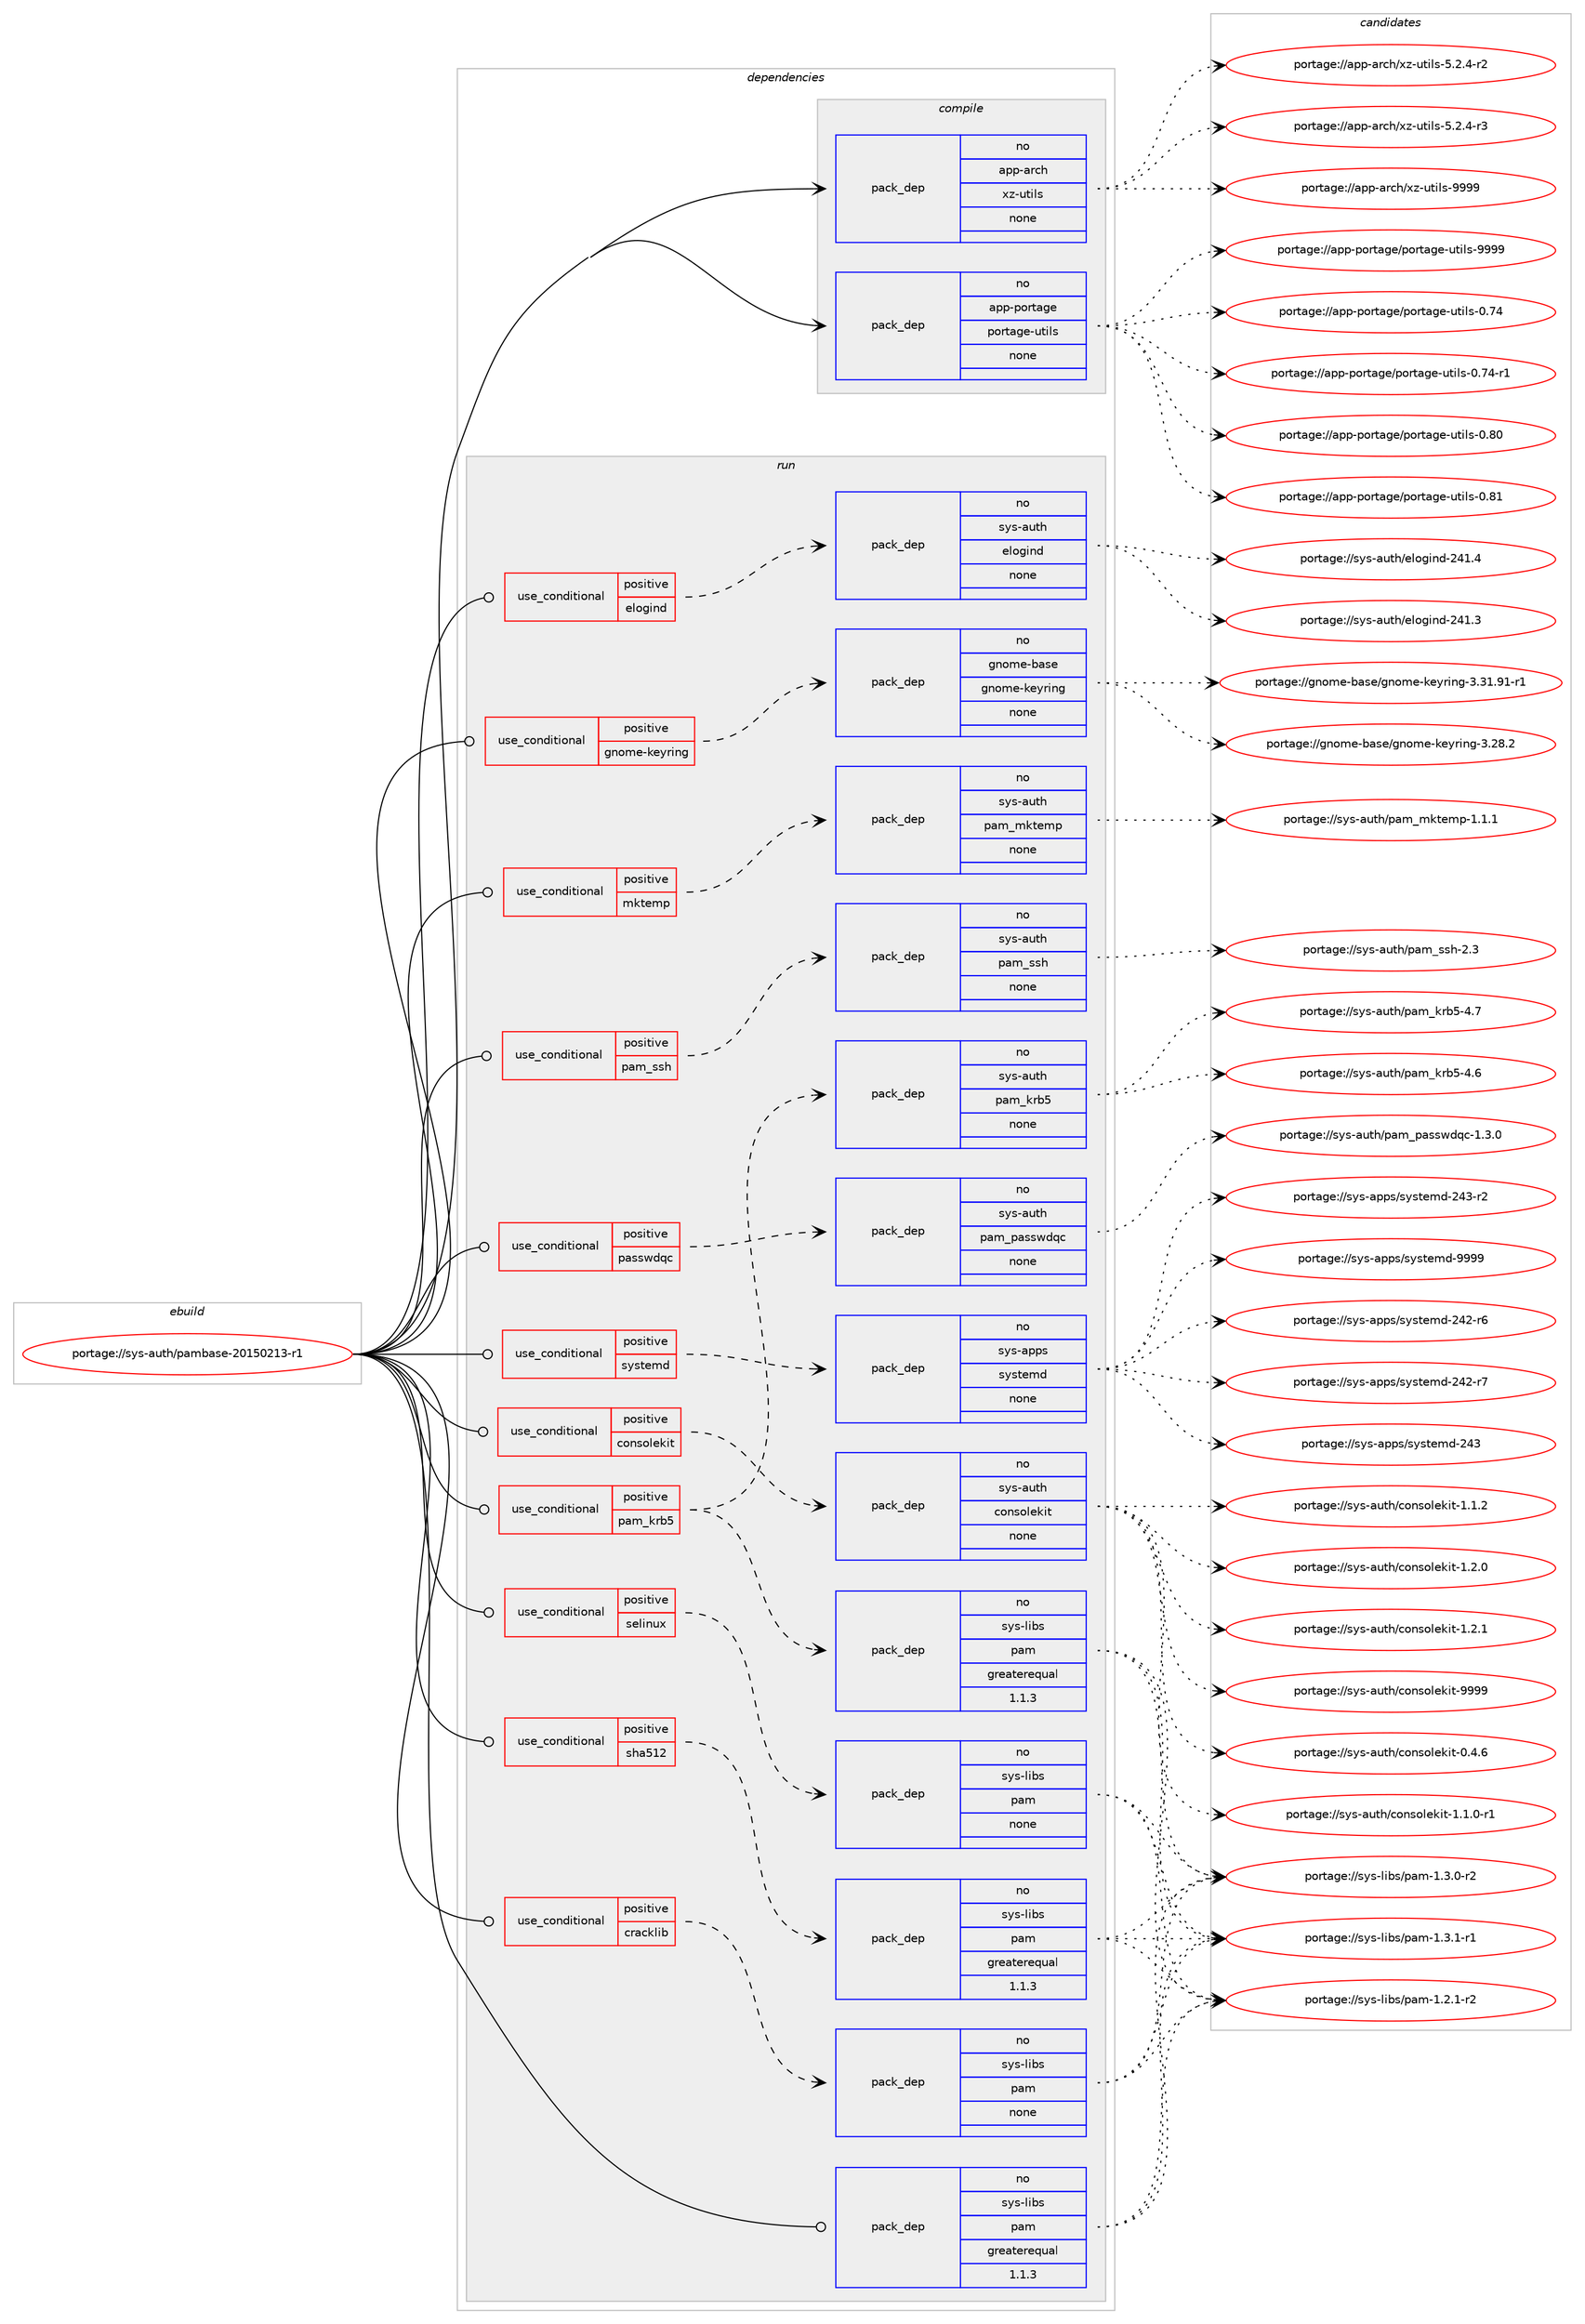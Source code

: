 digraph prolog {

# *************
# Graph options
# *************

newrank=true;
concentrate=true;
compound=true;
graph [rankdir=LR,fontname=Helvetica,fontsize=10,ranksep=1.5];#, ranksep=2.5, nodesep=0.2];
edge  [arrowhead=vee];
node  [fontname=Helvetica,fontsize=10];

# **********
# The ebuild
# **********

subgraph cluster_leftcol {
color=gray;
rank=same;
label=<<i>ebuild</i>>;
id [label="portage://sys-auth/pambase-20150213-r1", color=red, width=4, href="../sys-auth/pambase-20150213-r1.svg"];
}

# ****************
# The dependencies
# ****************

subgraph cluster_midcol {
color=gray;
label=<<i>dependencies</i>>;
subgraph cluster_compile {
fillcolor="#eeeeee";
style=filled;
label=<<i>compile</i>>;
subgraph pack305952 {
dependency413410 [label=<<TABLE BORDER="0" CELLBORDER="1" CELLSPACING="0" CELLPADDING="4" WIDTH="220"><TR><TD ROWSPAN="6" CELLPADDING="30">pack_dep</TD></TR><TR><TD WIDTH="110">no</TD></TR><TR><TD>app-arch</TD></TR><TR><TD>xz-utils</TD></TR><TR><TD>none</TD></TR><TR><TD></TD></TR></TABLE>>, shape=none, color=blue];
}
id:e -> dependency413410:w [weight=20,style="solid",arrowhead="vee"];
subgraph pack305953 {
dependency413411 [label=<<TABLE BORDER="0" CELLBORDER="1" CELLSPACING="0" CELLPADDING="4" WIDTH="220"><TR><TD ROWSPAN="6" CELLPADDING="30">pack_dep</TD></TR><TR><TD WIDTH="110">no</TD></TR><TR><TD>app-portage</TD></TR><TR><TD>portage-utils</TD></TR><TR><TD>none</TD></TR><TR><TD></TD></TR></TABLE>>, shape=none, color=blue];
}
id:e -> dependency413411:w [weight=20,style="solid",arrowhead="vee"];
}
subgraph cluster_compileandrun {
fillcolor="#eeeeee";
style=filled;
label=<<i>compile and run</i>>;
}
subgraph cluster_run {
fillcolor="#eeeeee";
style=filled;
label=<<i>run</i>>;
subgraph cond100545 {
dependency413412 [label=<<TABLE BORDER="0" CELLBORDER="1" CELLSPACING="0" CELLPADDING="4"><TR><TD ROWSPAN="3" CELLPADDING="10">use_conditional</TD></TR><TR><TD>positive</TD></TR><TR><TD>consolekit</TD></TR></TABLE>>, shape=none, color=red];
subgraph pack305954 {
dependency413413 [label=<<TABLE BORDER="0" CELLBORDER="1" CELLSPACING="0" CELLPADDING="4" WIDTH="220"><TR><TD ROWSPAN="6" CELLPADDING="30">pack_dep</TD></TR><TR><TD WIDTH="110">no</TD></TR><TR><TD>sys-auth</TD></TR><TR><TD>consolekit</TD></TR><TR><TD>none</TD></TR><TR><TD></TD></TR></TABLE>>, shape=none, color=blue];
}
dependency413412:e -> dependency413413:w [weight=20,style="dashed",arrowhead="vee"];
}
id:e -> dependency413412:w [weight=20,style="solid",arrowhead="odot"];
subgraph cond100546 {
dependency413414 [label=<<TABLE BORDER="0" CELLBORDER="1" CELLSPACING="0" CELLPADDING="4"><TR><TD ROWSPAN="3" CELLPADDING="10">use_conditional</TD></TR><TR><TD>positive</TD></TR><TR><TD>cracklib</TD></TR></TABLE>>, shape=none, color=red];
subgraph pack305955 {
dependency413415 [label=<<TABLE BORDER="0" CELLBORDER="1" CELLSPACING="0" CELLPADDING="4" WIDTH="220"><TR><TD ROWSPAN="6" CELLPADDING="30">pack_dep</TD></TR><TR><TD WIDTH="110">no</TD></TR><TR><TD>sys-libs</TD></TR><TR><TD>pam</TD></TR><TR><TD>none</TD></TR><TR><TD></TD></TR></TABLE>>, shape=none, color=blue];
}
dependency413414:e -> dependency413415:w [weight=20,style="dashed",arrowhead="vee"];
}
id:e -> dependency413414:w [weight=20,style="solid",arrowhead="odot"];
subgraph cond100547 {
dependency413416 [label=<<TABLE BORDER="0" CELLBORDER="1" CELLSPACING="0" CELLPADDING="4"><TR><TD ROWSPAN="3" CELLPADDING="10">use_conditional</TD></TR><TR><TD>positive</TD></TR><TR><TD>elogind</TD></TR></TABLE>>, shape=none, color=red];
subgraph pack305956 {
dependency413417 [label=<<TABLE BORDER="0" CELLBORDER="1" CELLSPACING="0" CELLPADDING="4" WIDTH="220"><TR><TD ROWSPAN="6" CELLPADDING="30">pack_dep</TD></TR><TR><TD WIDTH="110">no</TD></TR><TR><TD>sys-auth</TD></TR><TR><TD>elogind</TD></TR><TR><TD>none</TD></TR><TR><TD></TD></TR></TABLE>>, shape=none, color=blue];
}
dependency413416:e -> dependency413417:w [weight=20,style="dashed",arrowhead="vee"];
}
id:e -> dependency413416:w [weight=20,style="solid",arrowhead="odot"];
subgraph cond100548 {
dependency413418 [label=<<TABLE BORDER="0" CELLBORDER="1" CELLSPACING="0" CELLPADDING="4"><TR><TD ROWSPAN="3" CELLPADDING="10">use_conditional</TD></TR><TR><TD>positive</TD></TR><TR><TD>gnome-keyring</TD></TR></TABLE>>, shape=none, color=red];
subgraph pack305957 {
dependency413419 [label=<<TABLE BORDER="0" CELLBORDER="1" CELLSPACING="0" CELLPADDING="4" WIDTH="220"><TR><TD ROWSPAN="6" CELLPADDING="30">pack_dep</TD></TR><TR><TD WIDTH="110">no</TD></TR><TR><TD>gnome-base</TD></TR><TR><TD>gnome-keyring</TD></TR><TR><TD>none</TD></TR><TR><TD></TD></TR></TABLE>>, shape=none, color=blue];
}
dependency413418:e -> dependency413419:w [weight=20,style="dashed",arrowhead="vee"];
}
id:e -> dependency413418:w [weight=20,style="solid",arrowhead="odot"];
subgraph cond100549 {
dependency413420 [label=<<TABLE BORDER="0" CELLBORDER="1" CELLSPACING="0" CELLPADDING="4"><TR><TD ROWSPAN="3" CELLPADDING="10">use_conditional</TD></TR><TR><TD>positive</TD></TR><TR><TD>mktemp</TD></TR></TABLE>>, shape=none, color=red];
subgraph pack305958 {
dependency413421 [label=<<TABLE BORDER="0" CELLBORDER="1" CELLSPACING="0" CELLPADDING="4" WIDTH="220"><TR><TD ROWSPAN="6" CELLPADDING="30">pack_dep</TD></TR><TR><TD WIDTH="110">no</TD></TR><TR><TD>sys-auth</TD></TR><TR><TD>pam_mktemp</TD></TR><TR><TD>none</TD></TR><TR><TD></TD></TR></TABLE>>, shape=none, color=blue];
}
dependency413420:e -> dependency413421:w [weight=20,style="dashed",arrowhead="vee"];
}
id:e -> dependency413420:w [weight=20,style="solid",arrowhead="odot"];
subgraph cond100550 {
dependency413422 [label=<<TABLE BORDER="0" CELLBORDER="1" CELLSPACING="0" CELLPADDING="4"><TR><TD ROWSPAN="3" CELLPADDING="10">use_conditional</TD></TR><TR><TD>positive</TD></TR><TR><TD>pam_krb5</TD></TR></TABLE>>, shape=none, color=red];
subgraph pack305959 {
dependency413423 [label=<<TABLE BORDER="0" CELLBORDER="1" CELLSPACING="0" CELLPADDING="4" WIDTH="220"><TR><TD ROWSPAN="6" CELLPADDING="30">pack_dep</TD></TR><TR><TD WIDTH="110">no</TD></TR><TR><TD>sys-libs</TD></TR><TR><TD>pam</TD></TR><TR><TD>greaterequal</TD></TR><TR><TD>1.1.3</TD></TR></TABLE>>, shape=none, color=blue];
}
dependency413422:e -> dependency413423:w [weight=20,style="dashed",arrowhead="vee"];
subgraph pack305960 {
dependency413424 [label=<<TABLE BORDER="0" CELLBORDER="1" CELLSPACING="0" CELLPADDING="4" WIDTH="220"><TR><TD ROWSPAN="6" CELLPADDING="30">pack_dep</TD></TR><TR><TD WIDTH="110">no</TD></TR><TR><TD>sys-auth</TD></TR><TR><TD>pam_krb5</TD></TR><TR><TD>none</TD></TR><TR><TD></TD></TR></TABLE>>, shape=none, color=blue];
}
dependency413422:e -> dependency413424:w [weight=20,style="dashed",arrowhead="vee"];
}
id:e -> dependency413422:w [weight=20,style="solid",arrowhead="odot"];
subgraph cond100551 {
dependency413425 [label=<<TABLE BORDER="0" CELLBORDER="1" CELLSPACING="0" CELLPADDING="4"><TR><TD ROWSPAN="3" CELLPADDING="10">use_conditional</TD></TR><TR><TD>positive</TD></TR><TR><TD>pam_ssh</TD></TR></TABLE>>, shape=none, color=red];
subgraph pack305961 {
dependency413426 [label=<<TABLE BORDER="0" CELLBORDER="1" CELLSPACING="0" CELLPADDING="4" WIDTH="220"><TR><TD ROWSPAN="6" CELLPADDING="30">pack_dep</TD></TR><TR><TD WIDTH="110">no</TD></TR><TR><TD>sys-auth</TD></TR><TR><TD>pam_ssh</TD></TR><TR><TD>none</TD></TR><TR><TD></TD></TR></TABLE>>, shape=none, color=blue];
}
dependency413425:e -> dependency413426:w [weight=20,style="dashed",arrowhead="vee"];
}
id:e -> dependency413425:w [weight=20,style="solid",arrowhead="odot"];
subgraph cond100552 {
dependency413427 [label=<<TABLE BORDER="0" CELLBORDER="1" CELLSPACING="0" CELLPADDING="4"><TR><TD ROWSPAN="3" CELLPADDING="10">use_conditional</TD></TR><TR><TD>positive</TD></TR><TR><TD>passwdqc</TD></TR></TABLE>>, shape=none, color=red];
subgraph pack305962 {
dependency413428 [label=<<TABLE BORDER="0" CELLBORDER="1" CELLSPACING="0" CELLPADDING="4" WIDTH="220"><TR><TD ROWSPAN="6" CELLPADDING="30">pack_dep</TD></TR><TR><TD WIDTH="110">no</TD></TR><TR><TD>sys-auth</TD></TR><TR><TD>pam_passwdqc</TD></TR><TR><TD>none</TD></TR><TR><TD></TD></TR></TABLE>>, shape=none, color=blue];
}
dependency413427:e -> dependency413428:w [weight=20,style="dashed",arrowhead="vee"];
}
id:e -> dependency413427:w [weight=20,style="solid",arrowhead="odot"];
subgraph cond100553 {
dependency413429 [label=<<TABLE BORDER="0" CELLBORDER="1" CELLSPACING="0" CELLPADDING="4"><TR><TD ROWSPAN="3" CELLPADDING="10">use_conditional</TD></TR><TR><TD>positive</TD></TR><TR><TD>selinux</TD></TR></TABLE>>, shape=none, color=red];
subgraph pack305963 {
dependency413430 [label=<<TABLE BORDER="0" CELLBORDER="1" CELLSPACING="0" CELLPADDING="4" WIDTH="220"><TR><TD ROWSPAN="6" CELLPADDING="30">pack_dep</TD></TR><TR><TD WIDTH="110">no</TD></TR><TR><TD>sys-libs</TD></TR><TR><TD>pam</TD></TR><TR><TD>none</TD></TR><TR><TD></TD></TR></TABLE>>, shape=none, color=blue];
}
dependency413429:e -> dependency413430:w [weight=20,style="dashed",arrowhead="vee"];
}
id:e -> dependency413429:w [weight=20,style="solid",arrowhead="odot"];
subgraph cond100554 {
dependency413431 [label=<<TABLE BORDER="0" CELLBORDER="1" CELLSPACING="0" CELLPADDING="4"><TR><TD ROWSPAN="3" CELLPADDING="10">use_conditional</TD></TR><TR><TD>positive</TD></TR><TR><TD>sha512</TD></TR></TABLE>>, shape=none, color=red];
subgraph pack305964 {
dependency413432 [label=<<TABLE BORDER="0" CELLBORDER="1" CELLSPACING="0" CELLPADDING="4" WIDTH="220"><TR><TD ROWSPAN="6" CELLPADDING="30">pack_dep</TD></TR><TR><TD WIDTH="110">no</TD></TR><TR><TD>sys-libs</TD></TR><TR><TD>pam</TD></TR><TR><TD>greaterequal</TD></TR><TR><TD>1.1.3</TD></TR></TABLE>>, shape=none, color=blue];
}
dependency413431:e -> dependency413432:w [weight=20,style="dashed",arrowhead="vee"];
}
id:e -> dependency413431:w [weight=20,style="solid",arrowhead="odot"];
subgraph cond100555 {
dependency413433 [label=<<TABLE BORDER="0" CELLBORDER="1" CELLSPACING="0" CELLPADDING="4"><TR><TD ROWSPAN="3" CELLPADDING="10">use_conditional</TD></TR><TR><TD>positive</TD></TR><TR><TD>systemd</TD></TR></TABLE>>, shape=none, color=red];
subgraph pack305965 {
dependency413434 [label=<<TABLE BORDER="0" CELLBORDER="1" CELLSPACING="0" CELLPADDING="4" WIDTH="220"><TR><TD ROWSPAN="6" CELLPADDING="30">pack_dep</TD></TR><TR><TD WIDTH="110">no</TD></TR><TR><TD>sys-apps</TD></TR><TR><TD>systemd</TD></TR><TR><TD>none</TD></TR><TR><TD></TD></TR></TABLE>>, shape=none, color=blue];
}
dependency413433:e -> dependency413434:w [weight=20,style="dashed",arrowhead="vee"];
}
id:e -> dependency413433:w [weight=20,style="solid",arrowhead="odot"];
subgraph pack305966 {
dependency413435 [label=<<TABLE BORDER="0" CELLBORDER="1" CELLSPACING="0" CELLPADDING="4" WIDTH="220"><TR><TD ROWSPAN="6" CELLPADDING="30">pack_dep</TD></TR><TR><TD WIDTH="110">no</TD></TR><TR><TD>sys-libs</TD></TR><TR><TD>pam</TD></TR><TR><TD>greaterequal</TD></TR><TR><TD>1.1.3</TD></TR></TABLE>>, shape=none, color=blue];
}
id:e -> dependency413435:w [weight=20,style="solid",arrowhead="odot"];
}
}

# **************
# The candidates
# **************

subgraph cluster_choices {
rank=same;
color=gray;
label=<<i>candidates</i>>;

subgraph choice305952 {
color=black;
nodesep=1;
choiceportage9711211245971149910447120122451171161051081154553465046524511450 [label="portage://app-arch/xz-utils-5.2.4-r2", color=red, width=4,href="../app-arch/xz-utils-5.2.4-r2.svg"];
choiceportage9711211245971149910447120122451171161051081154553465046524511451 [label="portage://app-arch/xz-utils-5.2.4-r3", color=red, width=4,href="../app-arch/xz-utils-5.2.4-r3.svg"];
choiceportage9711211245971149910447120122451171161051081154557575757 [label="portage://app-arch/xz-utils-9999", color=red, width=4,href="../app-arch/xz-utils-9999.svg"];
dependency413410:e -> choiceportage9711211245971149910447120122451171161051081154553465046524511450:w [style=dotted,weight="100"];
dependency413410:e -> choiceportage9711211245971149910447120122451171161051081154553465046524511451:w [style=dotted,weight="100"];
dependency413410:e -> choiceportage9711211245971149910447120122451171161051081154557575757:w [style=dotted,weight="100"];
}
subgraph choice305953 {
color=black;
nodesep=1;
choiceportage9711211245112111114116971031014711211111411697103101451171161051081154548465552 [label="portage://app-portage/portage-utils-0.74", color=red, width=4,href="../app-portage/portage-utils-0.74.svg"];
choiceportage97112112451121111141169710310147112111114116971031014511711610510811545484655524511449 [label="portage://app-portage/portage-utils-0.74-r1", color=red, width=4,href="../app-portage/portage-utils-0.74-r1.svg"];
choiceportage9711211245112111114116971031014711211111411697103101451171161051081154548465648 [label="portage://app-portage/portage-utils-0.80", color=red, width=4,href="../app-portage/portage-utils-0.80.svg"];
choiceportage9711211245112111114116971031014711211111411697103101451171161051081154548465649 [label="portage://app-portage/portage-utils-0.81", color=red, width=4,href="../app-portage/portage-utils-0.81.svg"];
choiceportage9711211245112111114116971031014711211111411697103101451171161051081154557575757 [label="portage://app-portage/portage-utils-9999", color=red, width=4,href="../app-portage/portage-utils-9999.svg"];
dependency413411:e -> choiceportage9711211245112111114116971031014711211111411697103101451171161051081154548465552:w [style=dotted,weight="100"];
dependency413411:e -> choiceportage97112112451121111141169710310147112111114116971031014511711610510811545484655524511449:w [style=dotted,weight="100"];
dependency413411:e -> choiceportage9711211245112111114116971031014711211111411697103101451171161051081154548465648:w [style=dotted,weight="100"];
dependency413411:e -> choiceportage9711211245112111114116971031014711211111411697103101451171161051081154548465649:w [style=dotted,weight="100"];
dependency413411:e -> choiceportage9711211245112111114116971031014711211111411697103101451171161051081154557575757:w [style=dotted,weight="100"];
}
subgraph choice305954 {
color=black;
nodesep=1;
choiceportage11512111545971171161044799111110115111108101107105116454846524654 [label="portage://sys-auth/consolekit-0.4.6", color=red, width=4,href="../sys-auth/consolekit-0.4.6.svg"];
choiceportage115121115459711711610447991111101151111081011071051164549464946484511449 [label="portage://sys-auth/consolekit-1.1.0-r1", color=red, width=4,href="../sys-auth/consolekit-1.1.0-r1.svg"];
choiceportage11512111545971171161044799111110115111108101107105116454946494650 [label="portage://sys-auth/consolekit-1.1.2", color=red, width=4,href="../sys-auth/consolekit-1.1.2.svg"];
choiceportage11512111545971171161044799111110115111108101107105116454946504648 [label="portage://sys-auth/consolekit-1.2.0", color=red, width=4,href="../sys-auth/consolekit-1.2.0.svg"];
choiceportage11512111545971171161044799111110115111108101107105116454946504649 [label="portage://sys-auth/consolekit-1.2.1", color=red, width=4,href="../sys-auth/consolekit-1.2.1.svg"];
choiceportage115121115459711711610447991111101151111081011071051164557575757 [label="portage://sys-auth/consolekit-9999", color=red, width=4,href="../sys-auth/consolekit-9999.svg"];
dependency413413:e -> choiceportage11512111545971171161044799111110115111108101107105116454846524654:w [style=dotted,weight="100"];
dependency413413:e -> choiceportage115121115459711711610447991111101151111081011071051164549464946484511449:w [style=dotted,weight="100"];
dependency413413:e -> choiceportage11512111545971171161044799111110115111108101107105116454946494650:w [style=dotted,weight="100"];
dependency413413:e -> choiceportage11512111545971171161044799111110115111108101107105116454946504648:w [style=dotted,weight="100"];
dependency413413:e -> choiceportage11512111545971171161044799111110115111108101107105116454946504649:w [style=dotted,weight="100"];
dependency413413:e -> choiceportage115121115459711711610447991111101151111081011071051164557575757:w [style=dotted,weight="100"];
}
subgraph choice305955 {
color=black;
nodesep=1;
choiceportage115121115451081059811547112971094549465046494511450 [label="portage://sys-libs/pam-1.2.1-r2", color=red, width=4,href="../sys-libs/pam-1.2.1-r2.svg"];
choiceportage115121115451081059811547112971094549465146484511450 [label="portage://sys-libs/pam-1.3.0-r2", color=red, width=4,href="../sys-libs/pam-1.3.0-r2.svg"];
choiceportage115121115451081059811547112971094549465146494511449 [label="portage://sys-libs/pam-1.3.1-r1", color=red, width=4,href="../sys-libs/pam-1.3.1-r1.svg"];
dependency413415:e -> choiceportage115121115451081059811547112971094549465046494511450:w [style=dotted,weight="100"];
dependency413415:e -> choiceportage115121115451081059811547112971094549465146484511450:w [style=dotted,weight="100"];
dependency413415:e -> choiceportage115121115451081059811547112971094549465146494511449:w [style=dotted,weight="100"];
}
subgraph choice305956 {
color=black;
nodesep=1;
choiceportage115121115459711711610447101108111103105110100455052494651 [label="portage://sys-auth/elogind-241.3", color=red, width=4,href="../sys-auth/elogind-241.3.svg"];
choiceportage115121115459711711610447101108111103105110100455052494652 [label="portage://sys-auth/elogind-241.4", color=red, width=4,href="../sys-auth/elogind-241.4.svg"];
dependency413417:e -> choiceportage115121115459711711610447101108111103105110100455052494651:w [style=dotted,weight="100"];
dependency413417:e -> choiceportage115121115459711711610447101108111103105110100455052494652:w [style=dotted,weight="100"];
}
subgraph choice305957 {
color=black;
nodesep=1;
choiceportage103110111109101459897115101471031101111091014510710112111410511010345514650564650 [label="portage://gnome-base/gnome-keyring-3.28.2", color=red, width=4,href="../gnome-base/gnome-keyring-3.28.2.svg"];
choiceportage103110111109101459897115101471031101111091014510710112111410511010345514651494657494511449 [label="portage://gnome-base/gnome-keyring-3.31.91-r1", color=red, width=4,href="../gnome-base/gnome-keyring-3.31.91-r1.svg"];
dependency413419:e -> choiceportage103110111109101459897115101471031101111091014510710112111410511010345514650564650:w [style=dotted,weight="100"];
dependency413419:e -> choiceportage103110111109101459897115101471031101111091014510710112111410511010345514651494657494511449:w [style=dotted,weight="100"];
}
subgraph choice305958 {
color=black;
nodesep=1;
choiceportage1151211154597117116104471129710995109107116101109112454946494649 [label="portage://sys-auth/pam_mktemp-1.1.1", color=red, width=4,href="../sys-auth/pam_mktemp-1.1.1.svg"];
dependency413421:e -> choiceportage1151211154597117116104471129710995109107116101109112454946494649:w [style=dotted,weight="100"];
}
subgraph choice305959 {
color=black;
nodesep=1;
choiceportage115121115451081059811547112971094549465046494511450 [label="portage://sys-libs/pam-1.2.1-r2", color=red, width=4,href="../sys-libs/pam-1.2.1-r2.svg"];
choiceportage115121115451081059811547112971094549465146484511450 [label="portage://sys-libs/pam-1.3.0-r2", color=red, width=4,href="../sys-libs/pam-1.3.0-r2.svg"];
choiceportage115121115451081059811547112971094549465146494511449 [label="portage://sys-libs/pam-1.3.1-r1", color=red, width=4,href="../sys-libs/pam-1.3.1-r1.svg"];
dependency413423:e -> choiceportage115121115451081059811547112971094549465046494511450:w [style=dotted,weight="100"];
dependency413423:e -> choiceportage115121115451081059811547112971094549465146484511450:w [style=dotted,weight="100"];
dependency413423:e -> choiceportage115121115451081059811547112971094549465146494511449:w [style=dotted,weight="100"];
}
subgraph choice305960 {
color=black;
nodesep=1;
choiceportage1151211154597117116104471129710995107114985345524654 [label="portage://sys-auth/pam_krb5-4.6", color=red, width=4,href="../sys-auth/pam_krb5-4.6.svg"];
choiceportage1151211154597117116104471129710995107114985345524655 [label="portage://sys-auth/pam_krb5-4.7", color=red, width=4,href="../sys-auth/pam_krb5-4.7.svg"];
dependency413424:e -> choiceportage1151211154597117116104471129710995107114985345524654:w [style=dotted,weight="100"];
dependency413424:e -> choiceportage1151211154597117116104471129710995107114985345524655:w [style=dotted,weight="100"];
}
subgraph choice305961 {
color=black;
nodesep=1;
choiceportage115121115459711711610447112971099511511510445504651 [label="portage://sys-auth/pam_ssh-2.3", color=red, width=4,href="../sys-auth/pam_ssh-2.3.svg"];
dependency413426:e -> choiceportage115121115459711711610447112971099511511510445504651:w [style=dotted,weight="100"];
}
subgraph choice305962 {
color=black;
nodesep=1;
choiceportage11512111545971171161044711297109951129711511511910011399454946514648 [label="portage://sys-auth/pam_passwdqc-1.3.0", color=red, width=4,href="../sys-auth/pam_passwdqc-1.3.0.svg"];
dependency413428:e -> choiceportage11512111545971171161044711297109951129711511511910011399454946514648:w [style=dotted,weight="100"];
}
subgraph choice305963 {
color=black;
nodesep=1;
choiceportage115121115451081059811547112971094549465046494511450 [label="portage://sys-libs/pam-1.2.1-r2", color=red, width=4,href="../sys-libs/pam-1.2.1-r2.svg"];
choiceportage115121115451081059811547112971094549465146484511450 [label="portage://sys-libs/pam-1.3.0-r2", color=red, width=4,href="../sys-libs/pam-1.3.0-r2.svg"];
choiceportage115121115451081059811547112971094549465146494511449 [label="portage://sys-libs/pam-1.3.1-r1", color=red, width=4,href="../sys-libs/pam-1.3.1-r1.svg"];
dependency413430:e -> choiceportage115121115451081059811547112971094549465046494511450:w [style=dotted,weight="100"];
dependency413430:e -> choiceportage115121115451081059811547112971094549465146484511450:w [style=dotted,weight="100"];
dependency413430:e -> choiceportage115121115451081059811547112971094549465146494511449:w [style=dotted,weight="100"];
}
subgraph choice305964 {
color=black;
nodesep=1;
choiceportage115121115451081059811547112971094549465046494511450 [label="portage://sys-libs/pam-1.2.1-r2", color=red, width=4,href="../sys-libs/pam-1.2.1-r2.svg"];
choiceportage115121115451081059811547112971094549465146484511450 [label="portage://sys-libs/pam-1.3.0-r2", color=red, width=4,href="../sys-libs/pam-1.3.0-r2.svg"];
choiceportage115121115451081059811547112971094549465146494511449 [label="portage://sys-libs/pam-1.3.1-r1", color=red, width=4,href="../sys-libs/pam-1.3.1-r1.svg"];
dependency413432:e -> choiceportage115121115451081059811547112971094549465046494511450:w [style=dotted,weight="100"];
dependency413432:e -> choiceportage115121115451081059811547112971094549465146484511450:w [style=dotted,weight="100"];
dependency413432:e -> choiceportage115121115451081059811547112971094549465146494511449:w [style=dotted,weight="100"];
}
subgraph choice305965 {
color=black;
nodesep=1;
choiceportage115121115459711211211547115121115116101109100455052504511454 [label="portage://sys-apps/systemd-242-r6", color=red, width=4,href="../sys-apps/systemd-242-r6.svg"];
choiceportage115121115459711211211547115121115116101109100455052504511455 [label="portage://sys-apps/systemd-242-r7", color=red, width=4,href="../sys-apps/systemd-242-r7.svg"];
choiceportage11512111545971121121154711512111511610110910045505251 [label="portage://sys-apps/systemd-243", color=red, width=4,href="../sys-apps/systemd-243.svg"];
choiceportage115121115459711211211547115121115116101109100455052514511450 [label="portage://sys-apps/systemd-243-r2", color=red, width=4,href="../sys-apps/systemd-243-r2.svg"];
choiceportage1151211154597112112115471151211151161011091004557575757 [label="portage://sys-apps/systemd-9999", color=red, width=4,href="../sys-apps/systemd-9999.svg"];
dependency413434:e -> choiceportage115121115459711211211547115121115116101109100455052504511454:w [style=dotted,weight="100"];
dependency413434:e -> choiceportage115121115459711211211547115121115116101109100455052504511455:w [style=dotted,weight="100"];
dependency413434:e -> choiceportage11512111545971121121154711512111511610110910045505251:w [style=dotted,weight="100"];
dependency413434:e -> choiceportage115121115459711211211547115121115116101109100455052514511450:w [style=dotted,weight="100"];
dependency413434:e -> choiceportage1151211154597112112115471151211151161011091004557575757:w [style=dotted,weight="100"];
}
subgraph choice305966 {
color=black;
nodesep=1;
choiceportage115121115451081059811547112971094549465046494511450 [label="portage://sys-libs/pam-1.2.1-r2", color=red, width=4,href="../sys-libs/pam-1.2.1-r2.svg"];
choiceportage115121115451081059811547112971094549465146484511450 [label="portage://sys-libs/pam-1.3.0-r2", color=red, width=4,href="../sys-libs/pam-1.3.0-r2.svg"];
choiceportage115121115451081059811547112971094549465146494511449 [label="portage://sys-libs/pam-1.3.1-r1", color=red, width=4,href="../sys-libs/pam-1.3.1-r1.svg"];
dependency413435:e -> choiceportage115121115451081059811547112971094549465046494511450:w [style=dotted,weight="100"];
dependency413435:e -> choiceportage115121115451081059811547112971094549465146484511450:w [style=dotted,weight="100"];
dependency413435:e -> choiceportage115121115451081059811547112971094549465146494511449:w [style=dotted,weight="100"];
}
}

}
